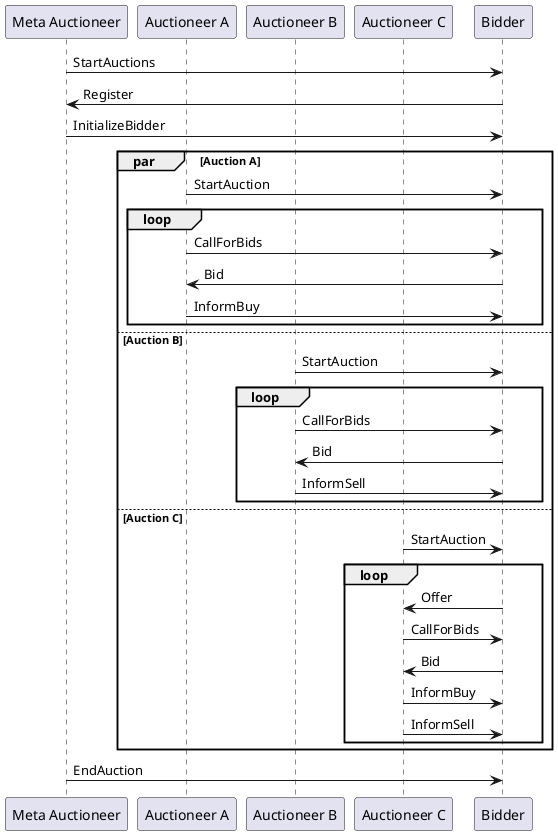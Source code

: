 @startuml

participant "Meta Auctioneer" as M
participant "Auctioneer A" as A
participant "Auctioneer B" as B
participant "Auctioneer C" as C
participant "Bidder" as X

M -> X: StartAuctions
M <- X: Register
M -> X: InitializeBidder

par Auction A

A -> X: StartAuction
loop
	A -> X: CallForBids
	A <- X: Bid
	A -> X: InformBuy
end

else Auction B

B -> X: StartAuction
loop
	B -> X: CallForBids
	B <- X: Bid
	B -> X: InformSell
end

else Auction C

C -> X: StartAuction
loop
	C <- X: Offer
	C -> X: CallForBids
	C <- X: Bid
	C -> X: InformBuy
	C -> X: InformSell
end
end

M -> X: EndAuction




@enduml
